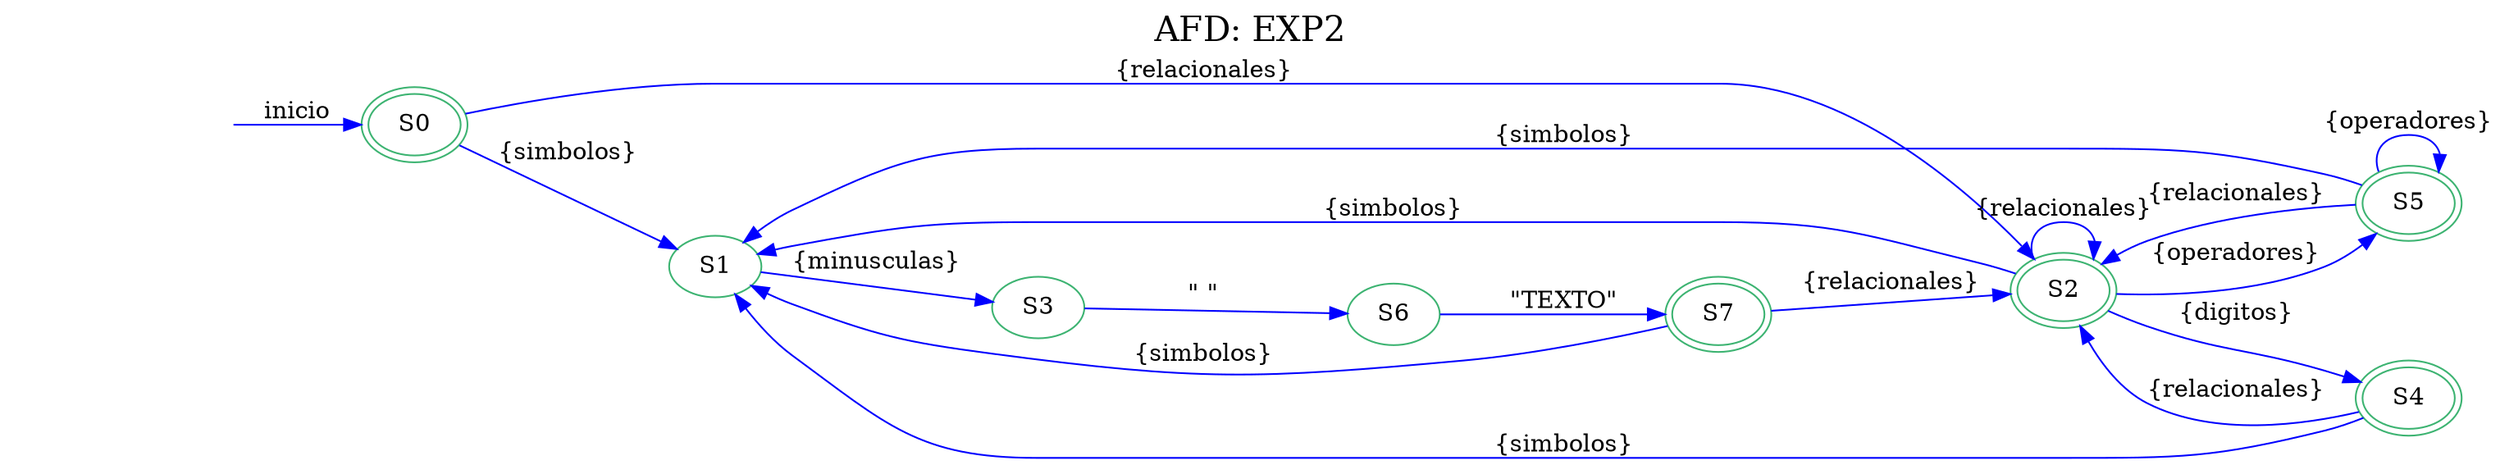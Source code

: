 digraph AFD { 
graph [label="AFD: EXP2", labelloc=t, fontsize=20];
rankdir=LR;
edge [color=blue];
node [color = mediumseagreen];
"S0"[ label=S0 ]
"S0"[peripheries=2]"S1"[ label=S1 ]
"S2"[ label=S2 ]
"S2"[peripheries=2]"S3"[ label=S3 ]
"S4"[ label=S4 ]
"S4"[peripheries=2]"S5"[ label=S5 ]
"S5"[peripheries=2]"S6"[ label=S6 ]
"S7"[ label=S7 ]
"S7"[peripheries=2]secret_node [style=invis]; 
 secret_node->"S0"[label = "inicio"]; 
"S0"->"S1"[label="{simbolos}" ];
"S0"->"S2"[label="{relacionales}" ];
"S1"->"S3"[label="{minusculas}" ];
"S2"->"S1"[label="{simbolos}" ];
"S2"->"S2"[label="{relacionales}" ];
"S2"->"S4"[label="{digitos}" ];
"S2"->"S5"[label="{operadores}" ];
"S3"->"S6"[label="\" \"" ];
"S4"->"S1"[label="{simbolos}" ];
"S4"->"S2"[label="{relacionales}" ];
"S5"->"S1"[label="{simbolos}" ];
"S5"->"S2"[label="{relacionales}" ];
"S5"->"S5"[label="{operadores}" ];
"S6"->"S7"[label="\"TEXTO\"" ];
"S7"->"S1"[label="{simbolos}" ];
"S7"->"S2"[label="{relacionales}" ];

}